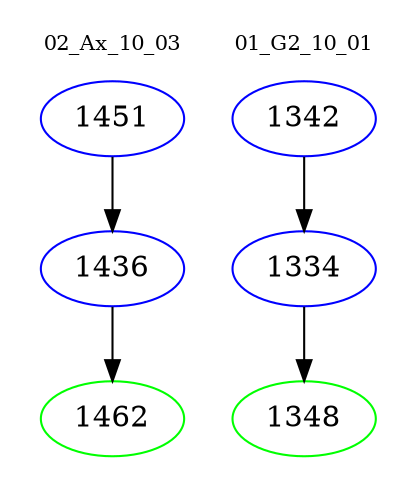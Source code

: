 digraph{
subgraph cluster_0 {
color = white
label = "02_Ax_10_03";
fontsize=10;
T0_1451 [label="1451", color="blue"]
T0_1451 -> T0_1436 [color="black"]
T0_1436 [label="1436", color="blue"]
T0_1436 -> T0_1462 [color="black"]
T0_1462 [label="1462", color="green"]
}
subgraph cluster_1 {
color = white
label = "01_G2_10_01";
fontsize=10;
T1_1342 [label="1342", color="blue"]
T1_1342 -> T1_1334 [color="black"]
T1_1334 [label="1334", color="blue"]
T1_1334 -> T1_1348 [color="black"]
T1_1348 [label="1348", color="green"]
}
}
